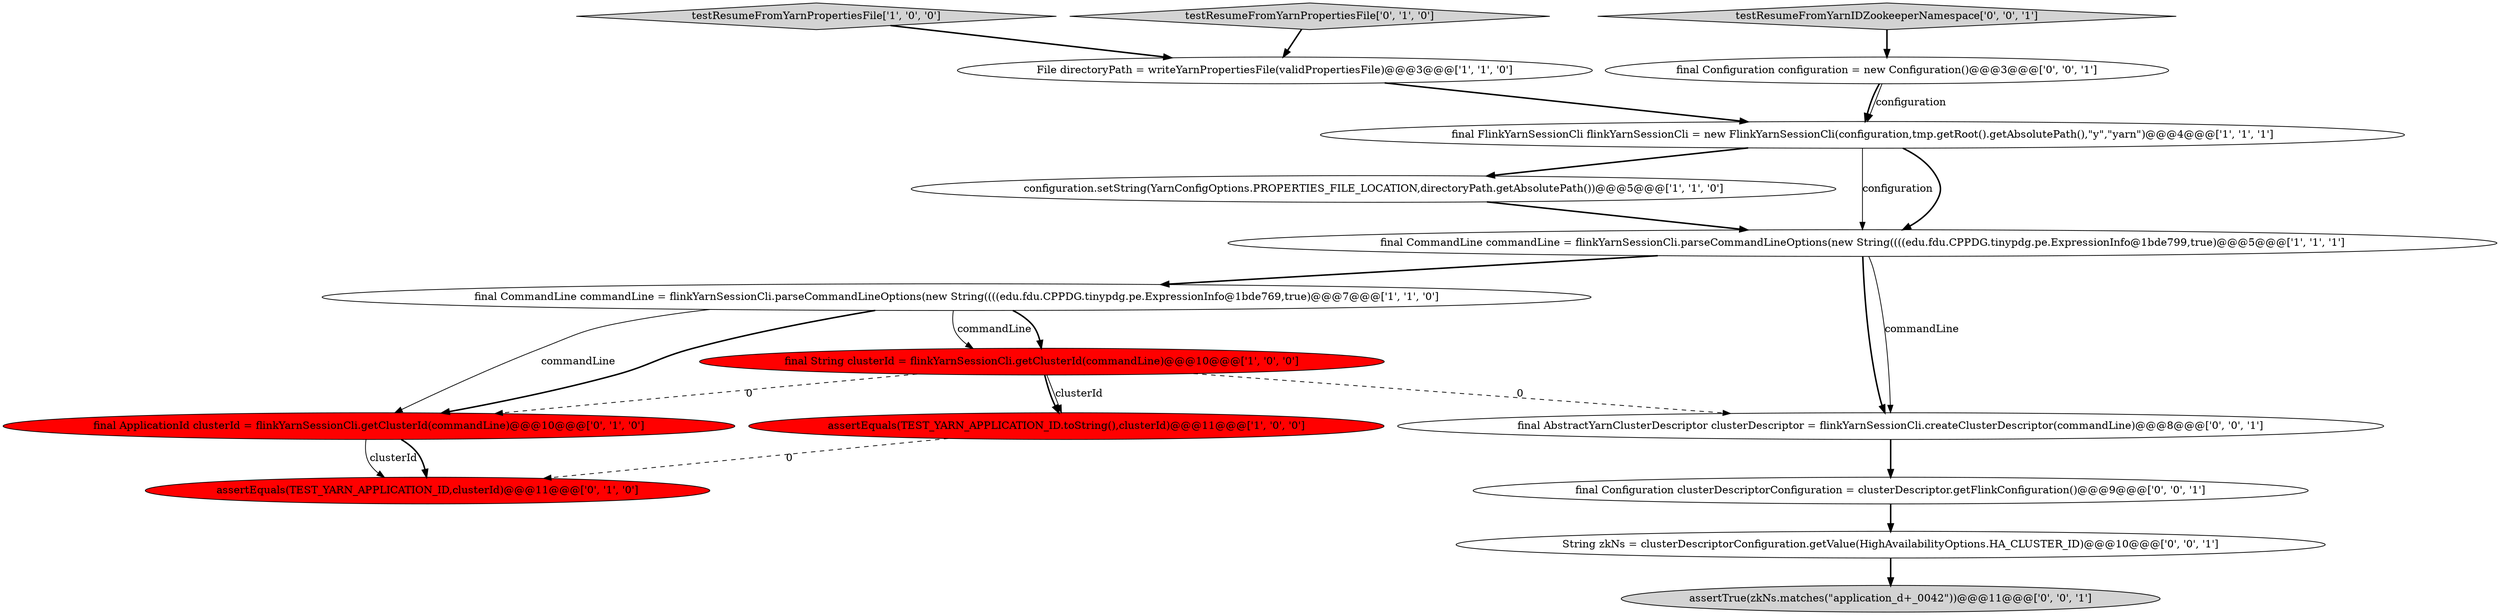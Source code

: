 digraph {
0 [style = filled, label = "final CommandLine commandLine = flinkYarnSessionCli.parseCommandLineOptions(new String((((edu.fdu.CPPDG.tinypdg.pe.ExpressionInfo@1bde769,true)@@@7@@@['1', '1', '0']", fillcolor = white, shape = ellipse image = "AAA0AAABBB1BBB"];
4 [style = filled, label = "testResumeFromYarnPropertiesFile['1', '0', '0']", fillcolor = lightgray, shape = diamond image = "AAA0AAABBB1BBB"];
3 [style = filled, label = "File directoryPath = writeYarnPropertiesFile(validPropertiesFile)@@@3@@@['1', '1', '0']", fillcolor = white, shape = ellipse image = "AAA0AAABBB1BBB"];
9 [style = filled, label = "testResumeFromYarnPropertiesFile['0', '1', '0']", fillcolor = lightgray, shape = diamond image = "AAA0AAABBB2BBB"];
16 [style = filled, label = "testResumeFromYarnIDZookeeperNamespace['0', '0', '1']", fillcolor = lightgray, shape = diamond image = "AAA0AAABBB3BBB"];
15 [style = filled, label = "String zkNs = clusterDescriptorConfiguration.getValue(HighAvailabilityOptions.HA_CLUSTER_ID)@@@10@@@['0', '0', '1']", fillcolor = white, shape = ellipse image = "AAA0AAABBB3BBB"];
14 [style = filled, label = "final Configuration clusterDescriptorConfiguration = clusterDescriptor.getFlinkConfiguration()@@@9@@@['0', '0', '1']", fillcolor = white, shape = ellipse image = "AAA0AAABBB3BBB"];
13 [style = filled, label = "assertTrue(zkNs.matches(\"application_\d+_0042\"))@@@11@@@['0', '0', '1']", fillcolor = lightgray, shape = ellipse image = "AAA0AAABBB3BBB"];
6 [style = filled, label = "configuration.setString(YarnConfigOptions.PROPERTIES_FILE_LOCATION,directoryPath.getAbsolutePath())@@@5@@@['1', '1', '0']", fillcolor = white, shape = ellipse image = "AAA0AAABBB1BBB"];
2 [style = filled, label = "final String clusterId = flinkYarnSessionCli.getClusterId(commandLine)@@@10@@@['1', '0', '0']", fillcolor = red, shape = ellipse image = "AAA1AAABBB1BBB"];
10 [style = filled, label = "final ApplicationId clusterId = flinkYarnSessionCli.getClusterId(commandLine)@@@10@@@['0', '1', '0']", fillcolor = red, shape = ellipse image = "AAA1AAABBB2BBB"];
1 [style = filled, label = "assertEquals(TEST_YARN_APPLICATION_ID.toString(),clusterId)@@@11@@@['1', '0', '0']", fillcolor = red, shape = ellipse image = "AAA1AAABBB1BBB"];
12 [style = filled, label = "final AbstractYarnClusterDescriptor clusterDescriptor = flinkYarnSessionCli.createClusterDescriptor(commandLine)@@@8@@@['0', '0', '1']", fillcolor = white, shape = ellipse image = "AAA0AAABBB3BBB"];
5 [style = filled, label = "final FlinkYarnSessionCli flinkYarnSessionCli = new FlinkYarnSessionCli(configuration,tmp.getRoot().getAbsolutePath(),\"y\",\"yarn\")@@@4@@@['1', '1', '1']", fillcolor = white, shape = ellipse image = "AAA0AAABBB1BBB"];
7 [style = filled, label = "final CommandLine commandLine = flinkYarnSessionCli.parseCommandLineOptions(new String((((edu.fdu.CPPDG.tinypdg.pe.ExpressionInfo@1bde799,true)@@@5@@@['1', '1', '1']", fillcolor = white, shape = ellipse image = "AAA0AAABBB1BBB"];
11 [style = filled, label = "final Configuration configuration = new Configuration()@@@3@@@['0', '0', '1']", fillcolor = white, shape = ellipse image = "AAA0AAABBB3BBB"];
8 [style = filled, label = "assertEquals(TEST_YARN_APPLICATION_ID,clusterId)@@@11@@@['0', '1', '0']", fillcolor = red, shape = ellipse image = "AAA1AAABBB2BBB"];
4->3 [style = bold, label=""];
11->5 [style = solid, label="configuration"];
15->13 [style = bold, label=""];
16->11 [style = bold, label=""];
0->2 [style = solid, label="commandLine"];
7->12 [style = bold, label=""];
2->1 [style = bold, label=""];
0->2 [style = bold, label=""];
7->0 [style = bold, label=""];
2->1 [style = solid, label="clusterId"];
0->10 [style = solid, label="commandLine"];
2->10 [style = dashed, label="0"];
2->12 [style = dashed, label="0"];
11->5 [style = bold, label=""];
3->5 [style = bold, label=""];
0->10 [style = bold, label=""];
10->8 [style = solid, label="clusterId"];
5->6 [style = bold, label=""];
10->8 [style = bold, label=""];
5->7 [style = solid, label="configuration"];
12->14 [style = bold, label=""];
9->3 [style = bold, label=""];
5->7 [style = bold, label=""];
1->8 [style = dashed, label="0"];
14->15 [style = bold, label=""];
6->7 [style = bold, label=""];
7->12 [style = solid, label="commandLine"];
}
